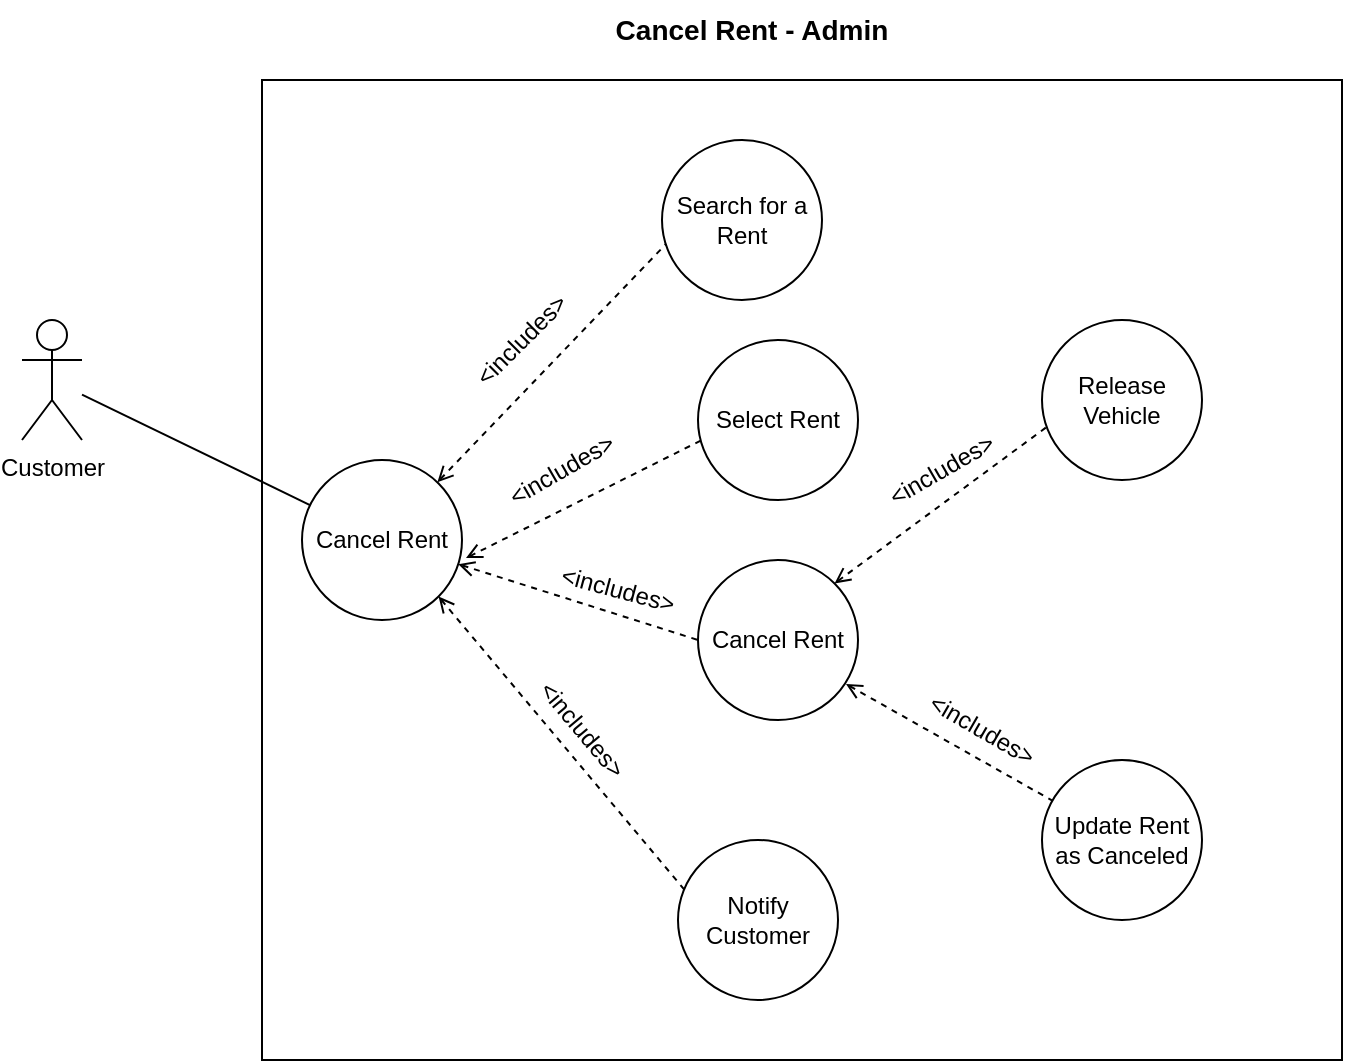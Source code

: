 <mxfile version="24.4.9" type="device">
  <diagram name="Page-1" id="T5I-39zUhY-CpWxyedti">
    <mxGraphModel dx="810" dy="447" grid="1" gridSize="10" guides="1" tooltips="1" connect="1" arrows="1" fold="1" page="1" pageScale="1" pageWidth="850" pageHeight="1100" math="0" shadow="0">
      <root>
        <mxCell id="0" />
        <mxCell id="1" parent="0" />
        <mxCell id="h5vDOmOoOmSrKCh5Haf8-1" value="" style="rounded=0;whiteSpace=wrap;html=1;" parent="1" vertex="1">
          <mxGeometry x="230" y="200" width="540" height="490" as="geometry" />
        </mxCell>
        <mxCell id="h5vDOmOoOmSrKCh5Haf8-2" value="Customer" style="shape=umlActor;verticalLabelPosition=bottom;verticalAlign=top;html=1;outlineConnect=0;" parent="1" vertex="1">
          <mxGeometry x="110" y="320" width="30" height="60" as="geometry" />
        </mxCell>
        <mxCell id="h5vDOmOoOmSrKCh5Haf8-3" value="Cancel Rent" style="ellipse;whiteSpace=wrap;html=1;aspect=fixed;" parent="1" vertex="1">
          <mxGeometry x="250" y="390" width="80" height="80" as="geometry" />
        </mxCell>
        <mxCell id="h5vDOmOoOmSrKCh5Haf8-4" value="" style="endArrow=none;html=1;rounded=0;" parent="1" source="h5vDOmOoOmSrKCh5Haf8-2" target="h5vDOmOoOmSrKCh5Haf8-3" edge="1">
          <mxGeometry width="50" height="50" relative="1" as="geometry">
            <mxPoint x="180" y="380" as="sourcePoint" />
            <mxPoint x="230" y="340" as="targetPoint" />
          </mxGeometry>
        </mxCell>
        <mxCell id="h5vDOmOoOmSrKCh5Haf8-5" value="&lt;b&gt;&lt;font style=&quot;font-size: 14px;&quot;&gt;Cancel Rent - Admin&lt;/font&gt;&lt;/b&gt;" style="text;strokeColor=none;align=center;fillColor=none;html=1;verticalAlign=middle;whiteSpace=wrap;rounded=0;" parent="1" vertex="1">
          <mxGeometry x="400" y="160" width="150" height="30" as="geometry" />
        </mxCell>
        <mxCell id="h5vDOmOoOmSrKCh5Haf8-6" value="Search for a Rent" style="ellipse;whiteSpace=wrap;html=1;aspect=fixed;" parent="1" vertex="1">
          <mxGeometry x="430" y="230" width="80" height="80" as="geometry" />
        </mxCell>
        <mxCell id="h5vDOmOoOmSrKCh5Haf8-7" value="" style="endArrow=none;html=1;rounded=0;entryX=0.025;entryY=0.65;entryDx=0;entryDy=0;entryPerimeter=0;dashed=1;endFill=0;startArrow=open;startFill=0;" parent="1" source="h5vDOmOoOmSrKCh5Haf8-3" target="h5vDOmOoOmSrKCh5Haf8-6" edge="1">
          <mxGeometry width="50" height="50" relative="1" as="geometry">
            <mxPoint x="190" y="420" as="sourcePoint" />
            <mxPoint x="341" y="379" as="targetPoint" />
          </mxGeometry>
        </mxCell>
        <mxCell id="h5vDOmOoOmSrKCh5Haf8-8" value="Cancel Rent" style="ellipse;whiteSpace=wrap;html=1;aspect=fixed;direction=south;" parent="1" vertex="1">
          <mxGeometry x="448" y="440" width="80" height="80" as="geometry" />
        </mxCell>
        <mxCell id="h5vDOmOoOmSrKCh5Haf8-9" value="" style="endArrow=none;html=1;rounded=0;entryX=0.025;entryY=0.625;entryDx=0;entryDy=0;entryPerimeter=0;dashed=1;startArrow=open;startFill=0;exitX=1.025;exitY=0.613;exitDx=0;exitDy=0;exitPerimeter=0;" parent="1" source="h5vDOmOoOmSrKCh5Haf8-3" edge="1" target="h5vDOmOoOmSrKCh5Haf8-10">
          <mxGeometry width="50" height="50" relative="1" as="geometry">
            <mxPoint x="350" y="360" as="sourcePoint" />
            <mxPoint x="430" y="383" as="targetPoint" />
          </mxGeometry>
        </mxCell>
        <mxCell id="h5vDOmOoOmSrKCh5Haf8-10" value="Select Rent" style="ellipse;whiteSpace=wrap;html=1;aspect=fixed;" parent="1" vertex="1">
          <mxGeometry x="448" y="330" width="80" height="80" as="geometry" />
        </mxCell>
        <mxCell id="h5vDOmOoOmSrKCh5Haf8-11" value="" style="endArrow=none;html=1;rounded=0;entryX=0.5;entryY=1;entryDx=0;entryDy=0;dashed=1;startArrow=open;startFill=0;" parent="1" source="h5vDOmOoOmSrKCh5Haf8-3" edge="1" target="h5vDOmOoOmSrKCh5Haf8-8">
          <mxGeometry width="50" height="50" relative="1" as="geometry">
            <mxPoint x="360" y="469" as="sourcePoint" />
            <mxPoint x="438" y="493" as="targetPoint" />
          </mxGeometry>
        </mxCell>
        <mxCell id="h5vDOmOoOmSrKCh5Haf8-12" value="&amp;lt;includes&amp;gt;" style="text;strokeColor=none;align=center;fillColor=none;html=1;verticalAlign=middle;whiteSpace=wrap;rounded=0;rotation=-45;" parent="1" vertex="1">
          <mxGeometry x="330" y="315" width="60" height="30" as="geometry" />
        </mxCell>
        <mxCell id="h5vDOmOoOmSrKCh5Haf8-13" value="&amp;lt;includes&amp;gt;" style="text;strokeColor=none;align=center;fillColor=none;html=1;verticalAlign=middle;whiteSpace=wrap;rounded=0;rotation=-30;" parent="1" vertex="1">
          <mxGeometry x="350" y="380" width="60" height="30" as="geometry" />
        </mxCell>
        <mxCell id="h5vDOmOoOmSrKCh5Haf8-14" value="&amp;lt;includes&amp;gt;" style="text;strokeColor=none;align=center;fillColor=none;html=1;verticalAlign=middle;whiteSpace=wrap;rounded=0;rotation=15;" parent="1" vertex="1">
          <mxGeometry x="378" y="440" width="60" height="30" as="geometry" />
        </mxCell>
        <mxCell id="h5vDOmOoOmSrKCh5Haf8-15" value="&lt;div&gt;Notify Customer&lt;/div&gt;" style="ellipse;whiteSpace=wrap;html=1;aspect=fixed;" parent="1" vertex="1">
          <mxGeometry x="438" y="580" width="80" height="80" as="geometry" />
        </mxCell>
        <mxCell id="h5vDOmOoOmSrKCh5Haf8-16" value="" style="endArrow=none;html=1;rounded=0;entryX=0.063;entryY=0.338;entryDx=0;entryDy=0;entryPerimeter=0;dashed=1;startArrow=open;startFill=0;exitX=1;exitY=1;exitDx=0;exitDy=0;" parent="1" source="h5vDOmOoOmSrKCh5Haf8-3" target="h5vDOmOoOmSrKCh5Haf8-15" edge="1">
          <mxGeometry width="50" height="50" relative="1" as="geometry">
            <mxPoint x="337" y="480" as="sourcePoint" />
            <mxPoint x="438" y="593" as="targetPoint" />
          </mxGeometry>
        </mxCell>
        <mxCell id="h5vDOmOoOmSrKCh5Haf8-17" value="&amp;lt;includes&amp;gt;" style="text;strokeColor=none;align=center;fillColor=none;html=1;verticalAlign=middle;whiteSpace=wrap;rounded=0;rotation=50;" parent="1" vertex="1">
          <mxGeometry x="360" y="510" width="60" height="30" as="geometry" />
        </mxCell>
        <mxCell id="h5vDOmOoOmSrKCh5Haf8-21" value="Release Vehicle" style="ellipse;whiteSpace=wrap;html=1;aspect=fixed;direction=south;" parent="1" vertex="1">
          <mxGeometry x="620" y="320" width="80" height="80" as="geometry" />
        </mxCell>
        <mxCell id="h5vDOmOoOmSrKCh5Haf8-23" value="Update Rent as Canceled" style="ellipse;whiteSpace=wrap;html=1;aspect=fixed;direction=south;" parent="1" vertex="1">
          <mxGeometry x="620" y="540" width="80" height="80" as="geometry" />
        </mxCell>
        <mxCell id="h5vDOmOoOmSrKCh5Haf8-24" value="" style="endArrow=none;html=1;rounded=0;entryX=0.663;entryY=0.963;entryDx=0;entryDy=0;entryPerimeter=0;dashed=1;endFill=0;startArrow=open;startFill=0;exitX=0;exitY=0;exitDx=0;exitDy=0;" parent="1" source="h5vDOmOoOmSrKCh5Haf8-8" target="h5vDOmOoOmSrKCh5Haf8-21" edge="1">
          <mxGeometry width="50" height="50" relative="1" as="geometry">
            <mxPoint x="510" y="410" as="sourcePoint" />
            <mxPoint x="624" y="291" as="targetPoint" />
          </mxGeometry>
        </mxCell>
        <mxCell id="h5vDOmOoOmSrKCh5Haf8-25" value="&amp;lt;includes&amp;gt;" style="text;strokeColor=none;align=center;fillColor=none;html=1;verticalAlign=middle;whiteSpace=wrap;rounded=0;rotation=-30;" parent="1" vertex="1">
          <mxGeometry x="540" y="380" width="60" height="30" as="geometry" />
        </mxCell>
        <mxCell id="h5vDOmOoOmSrKCh5Haf8-28" value="" style="endArrow=none;html=1;rounded=0;dashed=1;endFill=0;startArrow=open;startFill=0;exitX=0.775;exitY=0.075;exitDx=0;exitDy=0;exitPerimeter=0;" parent="1" source="h5vDOmOoOmSrKCh5Haf8-8" target="h5vDOmOoOmSrKCh5Haf8-23" edge="1">
          <mxGeometry width="50" height="50" relative="1" as="geometry">
            <mxPoint x="507" y="440" as="sourcePoint" />
            <mxPoint x="620" y="460" as="targetPoint" />
          </mxGeometry>
        </mxCell>
        <mxCell id="h5vDOmOoOmSrKCh5Haf8-29" value="&amp;lt;includes&amp;gt;" style="text;strokeColor=none;align=center;fillColor=none;html=1;verticalAlign=middle;whiteSpace=wrap;rounded=0;rotation=30;" parent="1" vertex="1">
          <mxGeometry x="560" y="510" width="60" height="30" as="geometry" />
        </mxCell>
      </root>
    </mxGraphModel>
  </diagram>
</mxfile>
